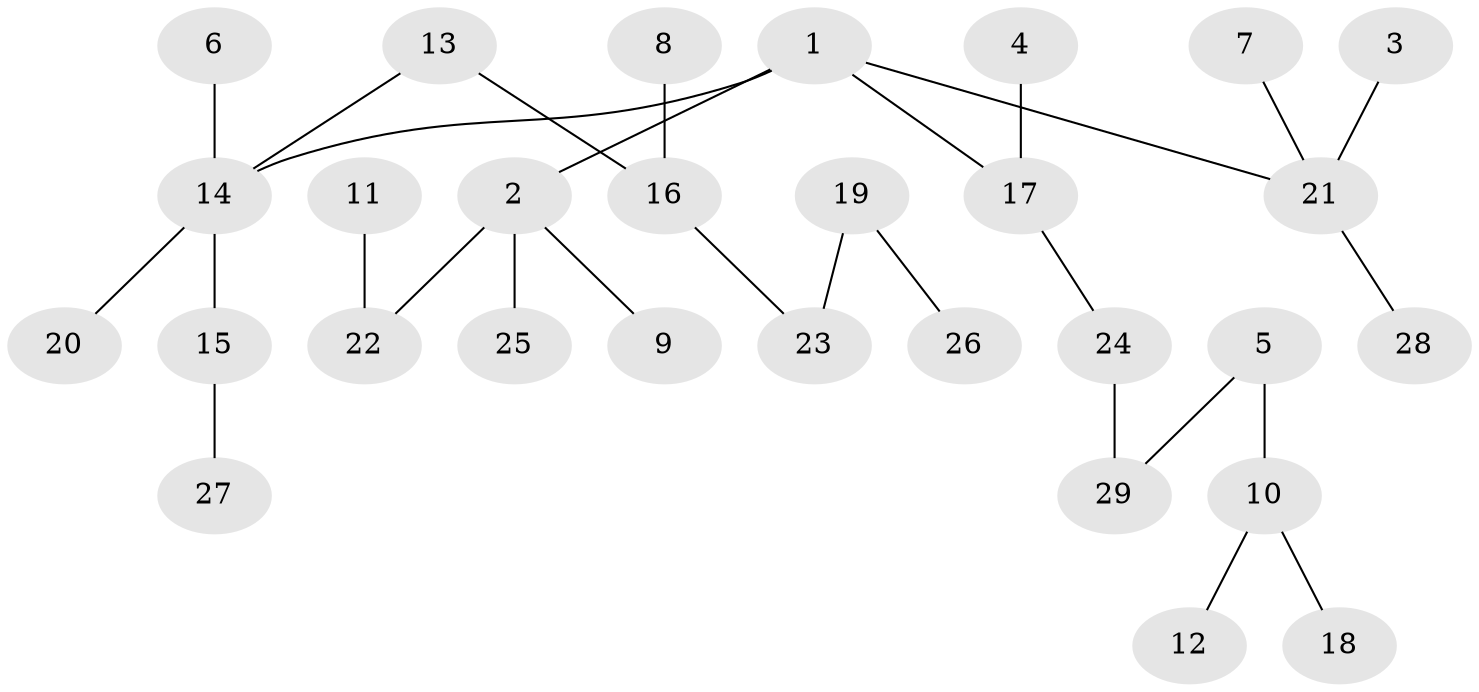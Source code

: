 // original degree distribution, {2: 0.22807017543859648, 5: 0.05263157894736842, 4: 0.10526315789473684, 1: 0.5087719298245614, 3: 0.10526315789473684}
// Generated by graph-tools (version 1.1) at 2025/50/03/09/25 03:50:15]
// undirected, 29 vertices, 28 edges
graph export_dot {
graph [start="1"]
  node [color=gray90,style=filled];
  1;
  2;
  3;
  4;
  5;
  6;
  7;
  8;
  9;
  10;
  11;
  12;
  13;
  14;
  15;
  16;
  17;
  18;
  19;
  20;
  21;
  22;
  23;
  24;
  25;
  26;
  27;
  28;
  29;
  1 -- 2 [weight=1.0];
  1 -- 14 [weight=1.0];
  1 -- 17 [weight=1.0];
  1 -- 21 [weight=1.0];
  2 -- 9 [weight=1.0];
  2 -- 22 [weight=1.0];
  2 -- 25 [weight=1.0];
  3 -- 21 [weight=1.0];
  4 -- 17 [weight=1.0];
  5 -- 10 [weight=1.0];
  5 -- 29 [weight=1.0];
  6 -- 14 [weight=1.0];
  7 -- 21 [weight=1.0];
  8 -- 16 [weight=1.0];
  10 -- 12 [weight=1.0];
  10 -- 18 [weight=1.0];
  11 -- 22 [weight=1.0];
  13 -- 14 [weight=1.0];
  13 -- 16 [weight=1.0];
  14 -- 15 [weight=1.0];
  14 -- 20 [weight=1.0];
  15 -- 27 [weight=1.0];
  16 -- 23 [weight=1.0];
  17 -- 24 [weight=1.0];
  19 -- 23 [weight=1.0];
  19 -- 26 [weight=1.0];
  21 -- 28 [weight=1.0];
  24 -- 29 [weight=1.0];
}
